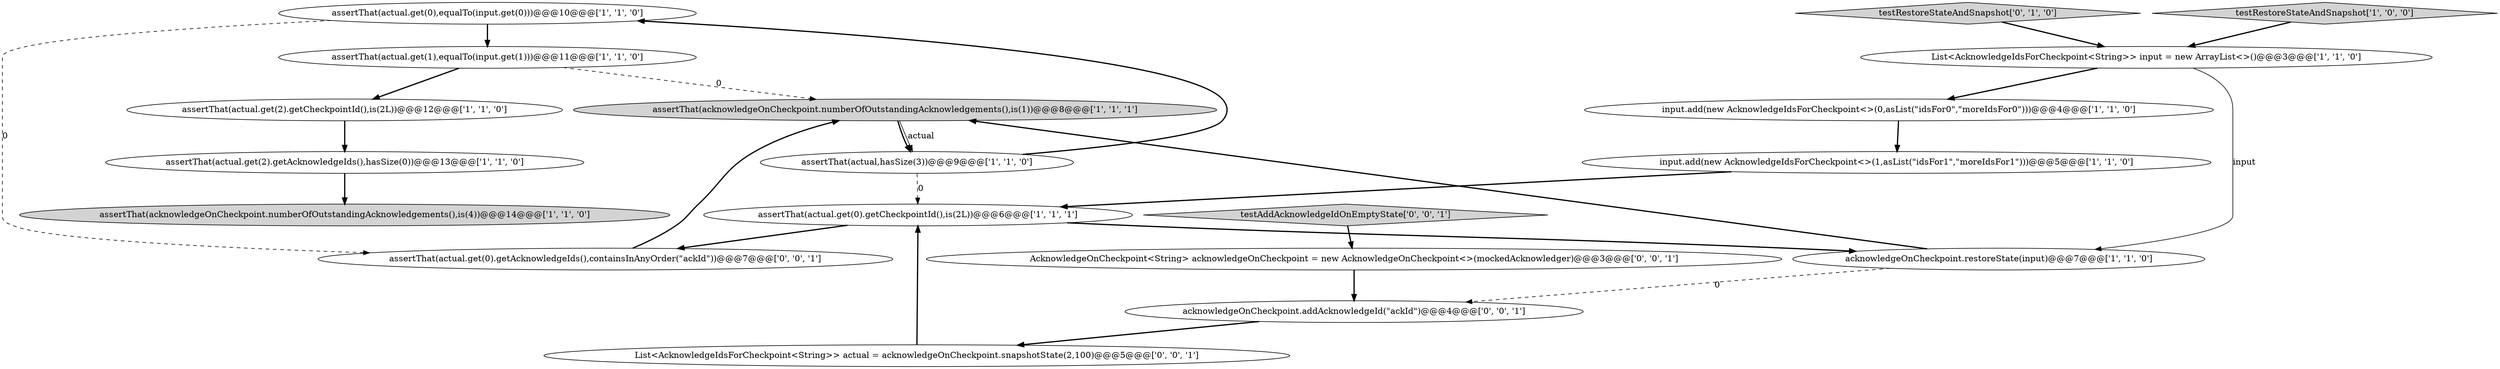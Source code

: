 digraph {
2 [style = filled, label = "assertThat(actual.get(0),equalTo(input.get(0)))@@@10@@@['1', '1', '0']", fillcolor = white, shape = ellipse image = "AAA0AAABBB1BBB"];
0 [style = filled, label = "acknowledgeOnCheckpoint.restoreState(input)@@@7@@@['1', '1', '0']", fillcolor = white, shape = ellipse image = "AAA0AAABBB1BBB"];
7 [style = filled, label = "assertThat(actual.get(2).getCheckpointId(),is(2L))@@@12@@@['1', '1', '0']", fillcolor = white, shape = ellipse image = "AAA0AAABBB1BBB"];
8 [style = filled, label = "input.add(new AcknowledgeIdsForCheckpoint<>(0,asList(\"idsFor0\",\"moreIdsFor0\")))@@@4@@@['1', '1', '0']", fillcolor = white, shape = ellipse image = "AAA0AAABBB1BBB"];
9 [style = filled, label = "testRestoreStateAndSnapshot['1', '0', '0']", fillcolor = lightgray, shape = diamond image = "AAA0AAABBB1BBB"];
5 [style = filled, label = "assertThat(actual,hasSize(3))@@@9@@@['1', '1', '0']", fillcolor = white, shape = ellipse image = "AAA0AAABBB1BBB"];
10 [style = filled, label = "input.add(new AcknowledgeIdsForCheckpoint<>(1,asList(\"idsFor1\",\"moreIdsFor1\")))@@@5@@@['1', '1', '0']", fillcolor = white, shape = ellipse image = "AAA0AAABBB1BBB"];
11 [style = filled, label = "assertThat(actual.get(1),equalTo(input.get(1)))@@@11@@@['1', '1', '0']", fillcolor = white, shape = ellipse image = "AAA0AAABBB1BBB"];
14 [style = filled, label = "AcknowledgeOnCheckpoint<String> acknowledgeOnCheckpoint = new AcknowledgeOnCheckpoint<>(mockedAcknowledger)@@@3@@@['0', '0', '1']", fillcolor = white, shape = ellipse image = "AAA0AAABBB3BBB"];
16 [style = filled, label = "acknowledgeOnCheckpoint.addAcknowledgeId(\"ackId\")@@@4@@@['0', '0', '1']", fillcolor = white, shape = ellipse image = "AAA0AAABBB3BBB"];
18 [style = filled, label = "testAddAcknowledgeIdOnEmptyState['0', '0', '1']", fillcolor = lightgray, shape = diamond image = "AAA0AAABBB3BBB"];
15 [style = filled, label = "List<AcknowledgeIdsForCheckpoint<String>> actual = acknowledgeOnCheckpoint.snapshotState(2,100)@@@5@@@['0', '0', '1']", fillcolor = white, shape = ellipse image = "AAA0AAABBB3BBB"];
1 [style = filled, label = "assertThat(acknowledgeOnCheckpoint.numberOfOutstandingAcknowledgements(),is(4))@@@14@@@['1', '1', '0']", fillcolor = lightgray, shape = ellipse image = "AAA0AAABBB1BBB"];
12 [style = filled, label = "assertThat(actual.get(2).getAcknowledgeIds(),hasSize(0))@@@13@@@['1', '1', '0']", fillcolor = white, shape = ellipse image = "AAA0AAABBB1BBB"];
6 [style = filled, label = "assertThat(actual.get(0).getCheckpointId(),is(2L))@@@6@@@['1', '1', '1']", fillcolor = white, shape = ellipse image = "AAA0AAABBB1BBB"];
17 [style = filled, label = "assertThat(actual.get(0).getAcknowledgeIds(),containsInAnyOrder(\"ackId\"))@@@7@@@['0', '0', '1']", fillcolor = white, shape = ellipse image = "AAA0AAABBB3BBB"];
13 [style = filled, label = "testRestoreStateAndSnapshot['0', '1', '0']", fillcolor = lightgray, shape = diamond image = "AAA0AAABBB2BBB"];
4 [style = filled, label = "assertThat(acknowledgeOnCheckpoint.numberOfOutstandingAcknowledgements(),is(1))@@@8@@@['1', '1', '1']", fillcolor = lightgray, shape = ellipse image = "AAA0AAABBB1BBB"];
3 [style = filled, label = "List<AcknowledgeIdsForCheckpoint<String>> input = new ArrayList<>()@@@3@@@['1', '1', '0']", fillcolor = white, shape = ellipse image = "AAA0AAABBB1BBB"];
14->16 [style = bold, label=""];
6->17 [style = bold, label=""];
16->15 [style = bold, label=""];
8->10 [style = bold, label=""];
7->12 [style = bold, label=""];
0->16 [style = dashed, label="0"];
4->5 [style = solid, label="actual"];
15->6 [style = bold, label=""];
6->0 [style = bold, label=""];
12->1 [style = bold, label=""];
2->17 [style = dashed, label="0"];
10->6 [style = bold, label=""];
5->2 [style = bold, label=""];
5->6 [style = dashed, label="0"];
13->3 [style = bold, label=""];
0->4 [style = bold, label=""];
3->8 [style = bold, label=""];
9->3 [style = bold, label=""];
3->0 [style = solid, label="input"];
11->4 [style = dashed, label="0"];
4->5 [style = bold, label=""];
18->14 [style = bold, label=""];
2->11 [style = bold, label=""];
17->4 [style = bold, label=""];
11->7 [style = bold, label=""];
}
